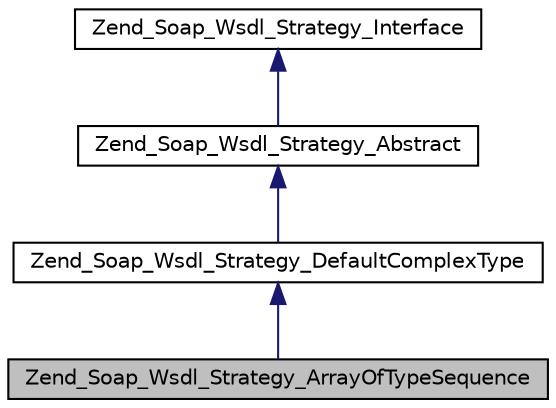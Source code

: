 digraph G
{
  edge [fontname="Helvetica",fontsize="10",labelfontname="Helvetica",labelfontsize="10"];
  node [fontname="Helvetica",fontsize="10",shape=record];
  Node1 [label="Zend_Soap_Wsdl_Strategy_ArrayOfTypeSequence",height=0.2,width=0.4,color="black", fillcolor="grey75", style="filled" fontcolor="black"];
  Node2 -> Node1 [dir="back",color="midnightblue",fontsize="10",style="solid",fontname="Helvetica"];
  Node2 [label="Zend_Soap_Wsdl_Strategy_DefaultComplexType",height=0.2,width=0.4,color="black", fillcolor="white", style="filled",URL="$class_zend___soap___wsdl___strategy___default_complex_type.html"];
  Node3 -> Node2 [dir="back",color="midnightblue",fontsize="10",style="solid",fontname="Helvetica"];
  Node3 [label="Zend_Soap_Wsdl_Strategy_Abstract",height=0.2,width=0.4,color="black", fillcolor="white", style="filled",URL="$class_zend___soap___wsdl___strategy___abstract.html"];
  Node4 -> Node3 [dir="back",color="midnightblue",fontsize="10",style="solid",fontname="Helvetica"];
  Node4 [label="Zend_Soap_Wsdl_Strategy_Interface",height=0.2,width=0.4,color="black", fillcolor="white", style="filled",URL="$interface_zend___soap___wsdl___strategy___interface.html"];
}
